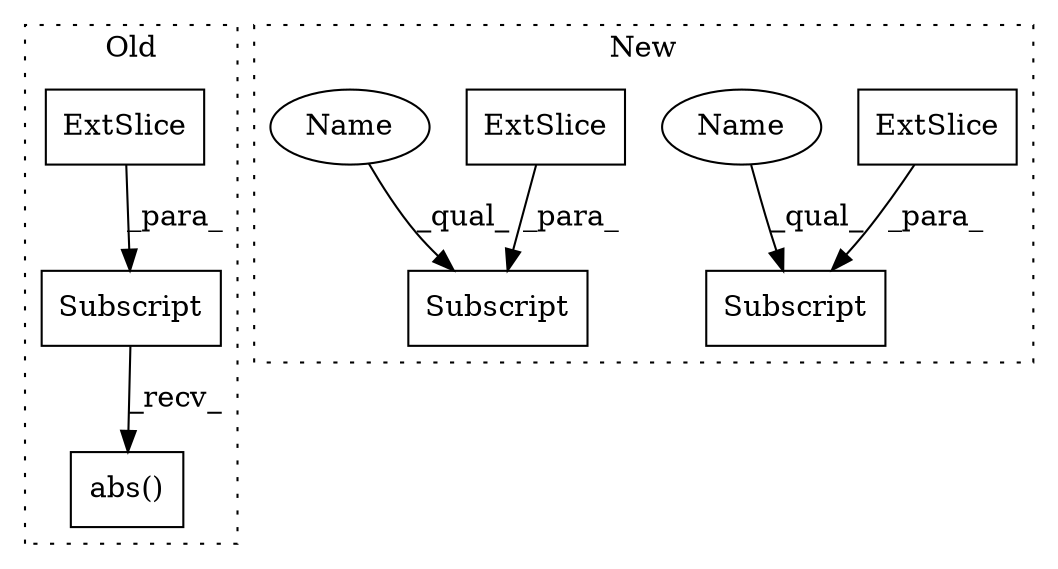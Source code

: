 digraph G {
subgraph cluster0 {
1 [label="abs()" a="75" s="895" l="17" shape="box"];
6 [label="Subscript" a="63" s="895,0" l="11,0" shape="box"];
7 [label="ExtSlice" a="85" s="895" l="5" shape="box"];
label = "Old";
style="dotted";
}
subgraph cluster1 {
2 [label="ExtSlice" a="85" s="1018" l="5" shape="box"];
3 [label="Subscript" a="63" s="1018,0" l="18,0" shape="box"];
4 [label="Subscript" a="63" s="1038,0" l="18,0" shape="box"];
5 [label="ExtSlice" a="85" s="1038" l="5" shape="box"];
8 [label="Name" a="87" s="1038" l="5" shape="ellipse"];
9 [label="Name" a="87" s="1018" l="5" shape="ellipse"];
label = "New";
style="dotted";
}
2 -> 3 [label="_para_"];
5 -> 4 [label="_para_"];
6 -> 1 [label="_recv_"];
7 -> 6 [label="_para_"];
8 -> 4 [label="_qual_"];
9 -> 3 [label="_qual_"];
}
